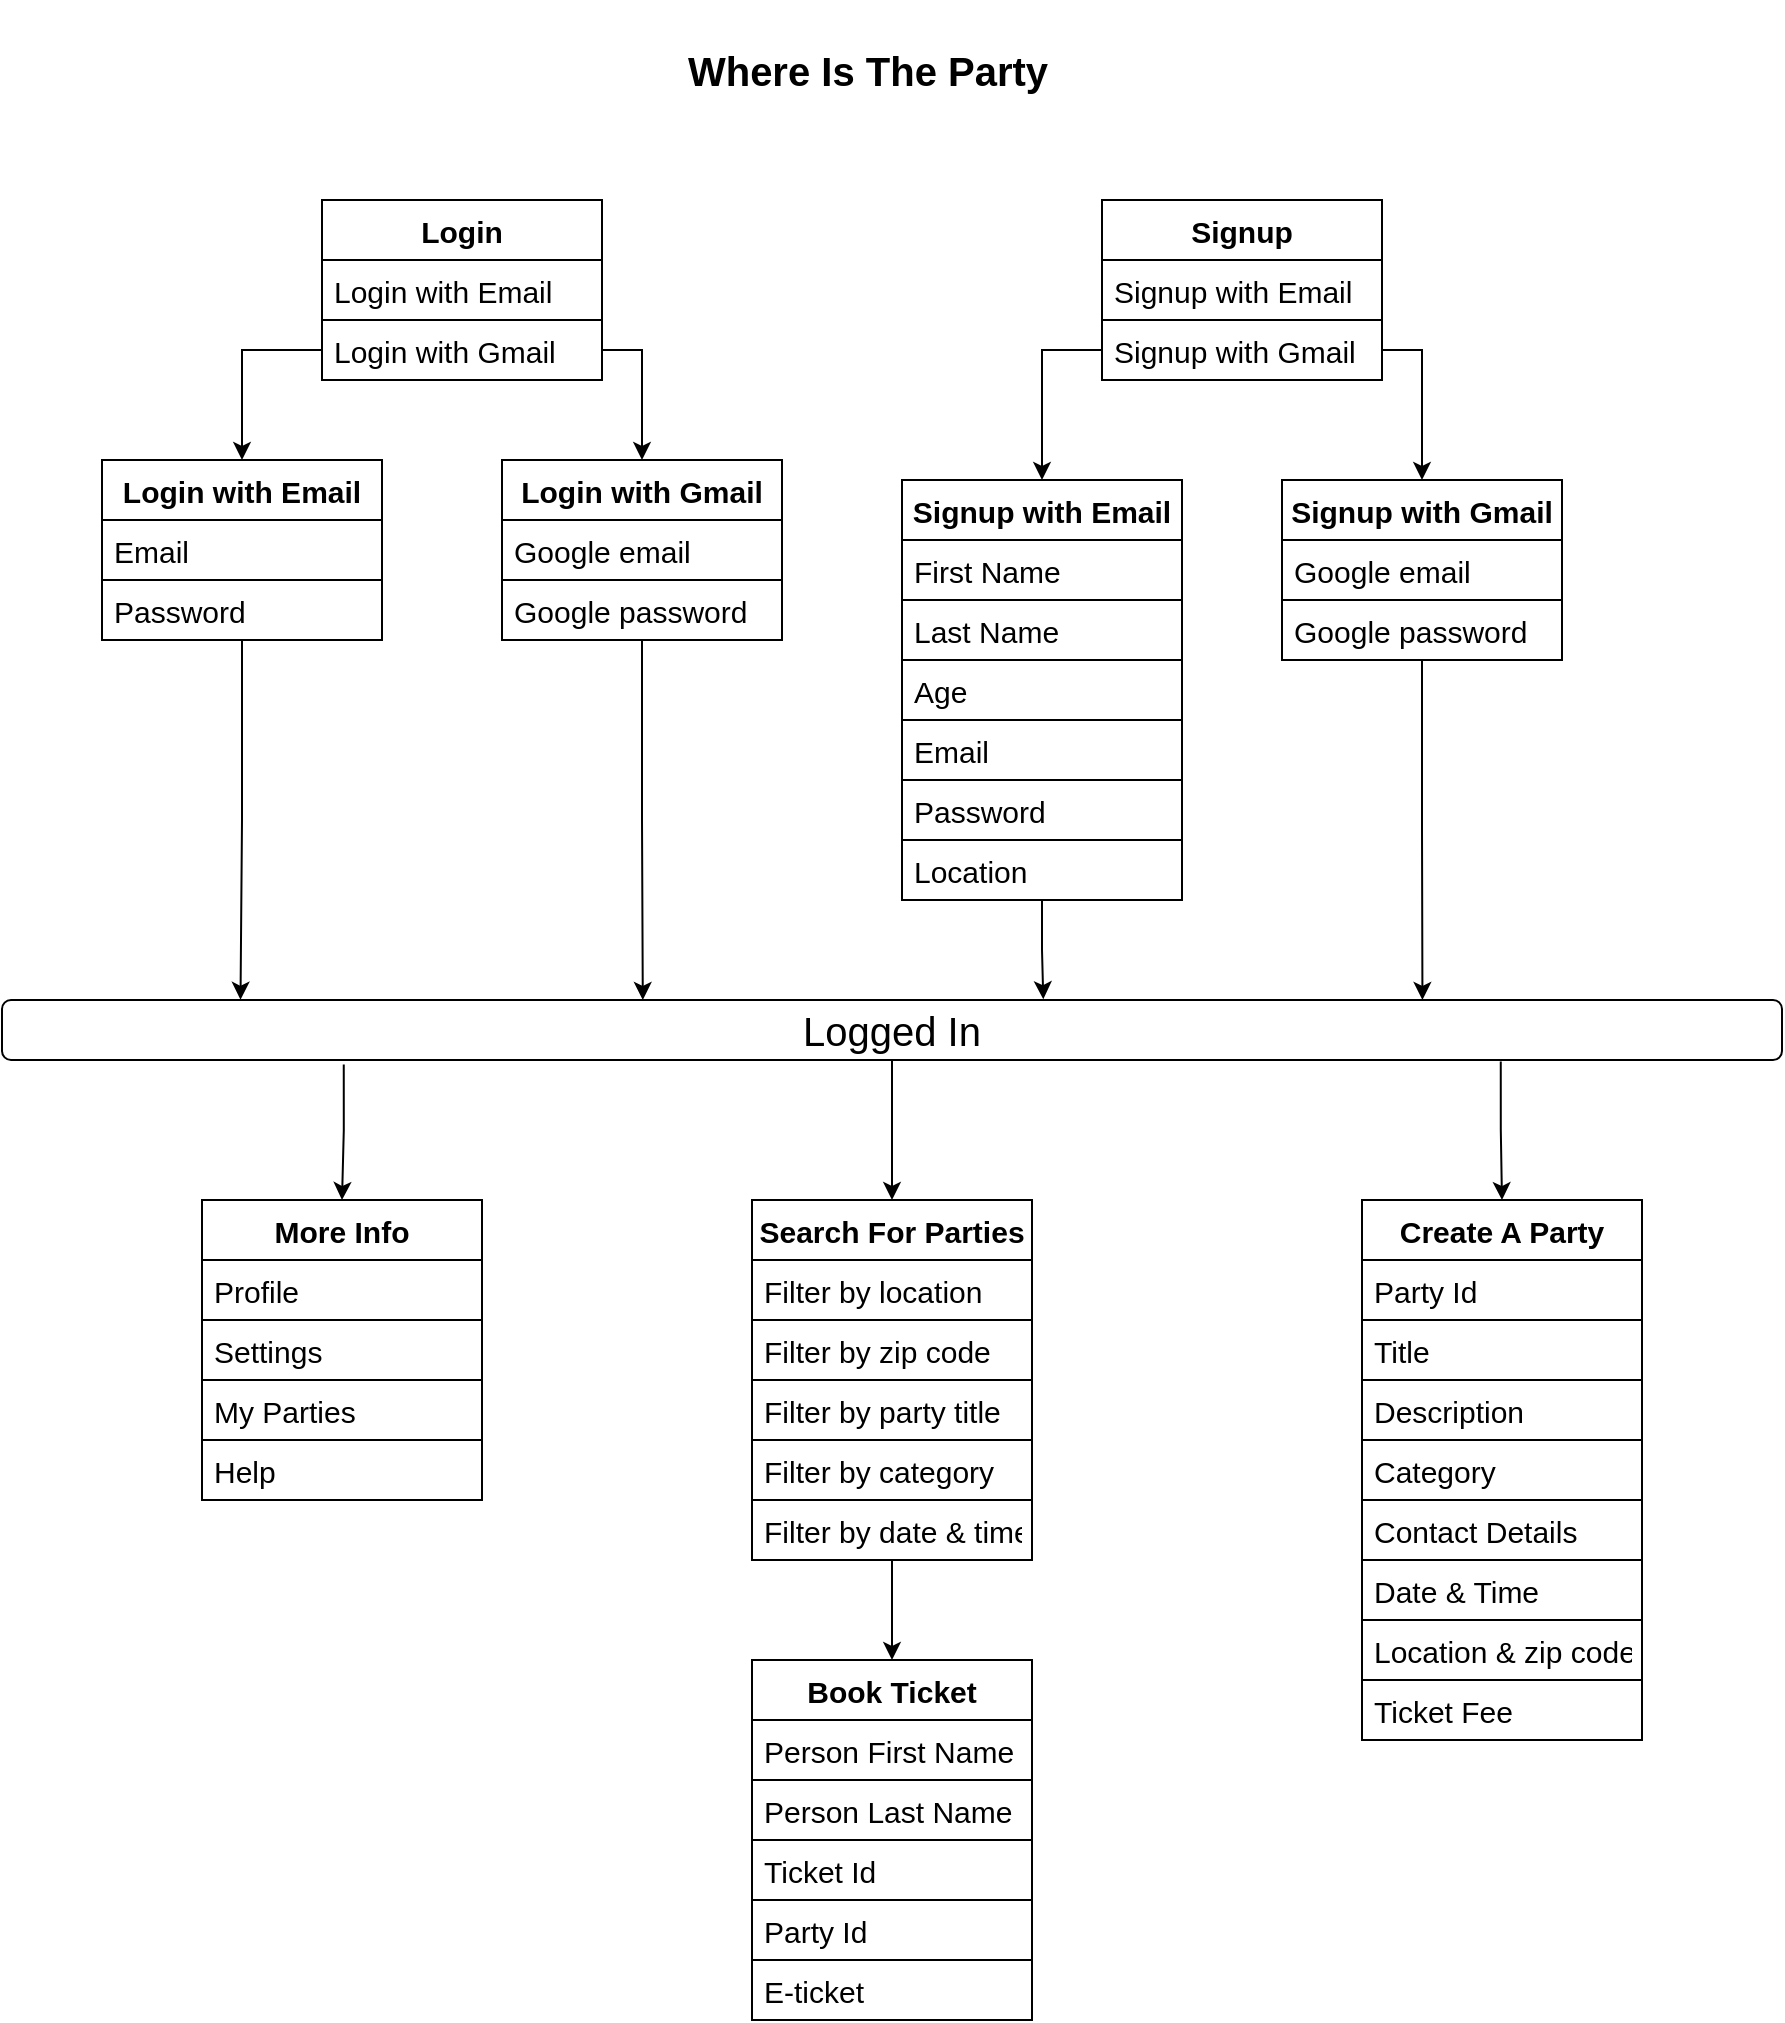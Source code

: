 <mxfile version="15.6.6" type="device"><diagram id="OU3cLJu--vtdfFTJeF0t" name="Page-1"><mxGraphModel dx="1507" dy="780" grid="1" gridSize="10" guides="1" tooltips="1" connect="1" arrows="1" fold="1" page="1" pageScale="1" pageWidth="827" pageHeight="1169" math="0" shadow="0"><root><mxCell id="0"/><mxCell id="1" parent="0"/><mxCell id="zeDaj5FMeSgA9EIlQCqM-1" value="&lt;b style=&quot;font-size: 20px;&quot;&gt;&lt;font style=&quot;font-size: 20px;&quot;&gt;Where Is The Party&lt;/font&gt;&lt;/b&gt;" style="text;html=1;strokeColor=none;fillColor=none;align=center;verticalAlign=middle;whiteSpace=wrap;rounded=0;fontColor=default;fontSize=20;" vertex="1" parent="1"><mxGeometry x="370" y="90" width="206" height="70" as="geometry"/></mxCell><mxCell id="zeDaj5FMeSgA9EIlQCqM-3" value="Login" style="swimlane;fontStyle=1;childLayout=stackLayout;horizontal=1;startSize=30;horizontalStack=0;resizeParent=1;resizeParentMax=0;resizeLast=0;collapsible=1;marginBottom=0;fontSize=15;fontColor=default;fillColor=default;strokeColor=default;" vertex="1" parent="1"><mxGeometry x="200" y="190" width="140" height="90" as="geometry"/></mxCell><mxCell id="zeDaj5FMeSgA9EIlQCqM-4" value="Login with Email" style="text;strokeColor=default;fillColor=default;align=left;verticalAlign=middle;spacingLeft=4;spacingRight=4;overflow=hidden;points=[[0,0.5],[1,0.5]];portConstraint=eastwest;rotatable=0;fontSize=15;fontColor=default;" vertex="1" parent="zeDaj5FMeSgA9EIlQCqM-3"><mxGeometry y="30" width="140" height="30" as="geometry"/></mxCell><mxCell id="zeDaj5FMeSgA9EIlQCqM-5" value="Login with Gmail" style="text;strokeColor=default;fillColor=default;align=left;verticalAlign=middle;spacingLeft=4;spacingRight=4;overflow=hidden;points=[[0,0.5],[1,0.5]];portConstraint=eastwest;rotatable=0;fontSize=15;fontColor=default;" vertex="1" parent="zeDaj5FMeSgA9EIlQCqM-3"><mxGeometry y="60" width="140" height="30" as="geometry"/></mxCell><mxCell id="zeDaj5FMeSgA9EIlQCqM-20" value="Signup" style="swimlane;fontStyle=1;childLayout=stackLayout;horizontal=1;startSize=30;horizontalStack=0;resizeParent=1;resizeParentMax=0;resizeLast=0;collapsible=1;marginBottom=0;fontSize=15;fontColor=default;fillColor=default;strokeColor=default;" vertex="1" parent="1"><mxGeometry x="590" y="190" width="140" height="90" as="geometry"/></mxCell><mxCell id="zeDaj5FMeSgA9EIlQCqM-21" value="Signup with Email" style="text;strokeColor=default;fillColor=default;align=left;verticalAlign=middle;spacingLeft=4;spacingRight=4;overflow=hidden;points=[[0,0.5],[1,0.5]];portConstraint=eastwest;rotatable=0;fontSize=15;fontColor=default;" vertex="1" parent="zeDaj5FMeSgA9EIlQCqM-20"><mxGeometry y="30" width="140" height="30" as="geometry"/></mxCell><mxCell id="zeDaj5FMeSgA9EIlQCqM-22" value="Signup with Gmail" style="text;strokeColor=default;fillColor=default;align=left;verticalAlign=middle;spacingLeft=4;spacingRight=4;overflow=hidden;points=[[0,0.5],[1,0.5]];portConstraint=eastwest;rotatable=0;fontSize=15;fontColor=default;" vertex="1" parent="zeDaj5FMeSgA9EIlQCqM-20"><mxGeometry y="60" width="140" height="30" as="geometry"/></mxCell><mxCell id="zeDaj5FMeSgA9EIlQCqM-93" style="edgeStyle=orthogonalEdgeStyle;rounded=0;orthogonalLoop=1;jettySize=auto;html=1;exitX=0.5;exitY=1;exitDx=0;exitDy=0;entryX=0.134;entryY=-0.004;entryDx=0;entryDy=0;entryPerimeter=0;labelBackgroundColor=default;fontSize=20;fontColor=default;strokeColor=default;fillColor=default;" edge="1" parent="1" source="zeDaj5FMeSgA9EIlQCqM-38" target="zeDaj5FMeSgA9EIlQCqM-88"><mxGeometry relative="1" as="geometry"/></mxCell><mxCell id="zeDaj5FMeSgA9EIlQCqM-38" value="Login with Email" style="swimlane;fontStyle=1;childLayout=stackLayout;horizontal=1;startSize=30;horizontalStack=0;resizeParent=1;resizeParentMax=0;resizeLast=0;collapsible=1;marginBottom=0;fontSize=15;fontColor=default;fillColor=default;strokeColor=default;" vertex="1" parent="1"><mxGeometry x="90" y="320" width="140" height="90" as="geometry"/></mxCell><mxCell id="zeDaj5FMeSgA9EIlQCqM-42" value="Email" style="text;strokeColor=default;fillColor=default;align=left;verticalAlign=middle;spacingLeft=4;spacingRight=4;overflow=hidden;points=[[0,0.5],[1,0.5]];portConstraint=eastwest;rotatable=0;fontSize=15;fontColor=default;" vertex="1" parent="zeDaj5FMeSgA9EIlQCqM-38"><mxGeometry y="30" width="140" height="30" as="geometry"/></mxCell><mxCell id="zeDaj5FMeSgA9EIlQCqM-43" value="Password" style="text;strokeColor=default;fillColor=default;align=left;verticalAlign=middle;spacingLeft=4;spacingRight=4;overflow=hidden;points=[[0,0.5],[1,0.5]];portConstraint=eastwest;rotatable=0;fontSize=15;fontColor=default;" vertex="1" parent="zeDaj5FMeSgA9EIlQCqM-38"><mxGeometry y="60" width="140" height="30" as="geometry"/></mxCell><mxCell id="zeDaj5FMeSgA9EIlQCqM-90" style="edgeStyle=orthogonalEdgeStyle;rounded=0;orthogonalLoop=1;jettySize=auto;html=1;exitX=0.5;exitY=1;exitDx=0;exitDy=0;entryX=0.36;entryY=0;entryDx=0;entryDy=0;entryPerimeter=0;labelBackgroundColor=default;fontSize=20;fontColor=default;strokeColor=default;fillColor=default;" edge="1" parent="1" source="zeDaj5FMeSgA9EIlQCqM-45" target="zeDaj5FMeSgA9EIlQCqM-88"><mxGeometry relative="1" as="geometry"/></mxCell><mxCell id="zeDaj5FMeSgA9EIlQCqM-45" value="Login with Gmail" style="swimlane;fontStyle=1;childLayout=stackLayout;horizontal=1;startSize=30;horizontalStack=0;resizeParent=1;resizeParentMax=0;resizeLast=0;collapsible=1;marginBottom=0;fontSize=15;fontColor=default;fillColor=default;strokeColor=default;" vertex="1" parent="1"><mxGeometry x="290" y="320" width="140" height="90" as="geometry"/></mxCell><mxCell id="zeDaj5FMeSgA9EIlQCqM-46" value="Google email" style="text;strokeColor=default;fillColor=default;align=left;verticalAlign=middle;spacingLeft=4;spacingRight=4;overflow=hidden;points=[[0,0.5],[1,0.5]];portConstraint=eastwest;rotatable=0;fontSize=15;fontColor=default;" vertex="1" parent="zeDaj5FMeSgA9EIlQCqM-45"><mxGeometry y="30" width="140" height="30" as="geometry"/></mxCell><mxCell id="zeDaj5FMeSgA9EIlQCqM-47" value="Google password" style="text;strokeColor=default;fillColor=default;align=left;verticalAlign=middle;spacingLeft=4;spacingRight=4;overflow=hidden;points=[[0,0.5],[1,0.5]];portConstraint=eastwest;rotatable=0;fontSize=15;fontColor=default;" vertex="1" parent="zeDaj5FMeSgA9EIlQCqM-45"><mxGeometry y="60" width="140" height="30" as="geometry"/></mxCell><mxCell id="zeDaj5FMeSgA9EIlQCqM-48" style="edgeStyle=orthogonalEdgeStyle;rounded=0;orthogonalLoop=1;jettySize=auto;html=1;exitX=0;exitY=0.5;exitDx=0;exitDy=0;entryX=0.5;entryY=0;entryDx=0;entryDy=0;labelBackgroundColor=default;fontSize=15;fontColor=default;strokeColor=default;fillColor=default;" edge="1" parent="1" source="zeDaj5FMeSgA9EIlQCqM-5" target="zeDaj5FMeSgA9EIlQCqM-38"><mxGeometry relative="1" as="geometry"/></mxCell><mxCell id="zeDaj5FMeSgA9EIlQCqM-49" style="edgeStyle=orthogonalEdgeStyle;rounded=0;orthogonalLoop=1;jettySize=auto;html=1;exitX=1;exitY=0.5;exitDx=0;exitDy=0;entryX=0.5;entryY=0;entryDx=0;entryDy=0;labelBackgroundColor=default;fontSize=15;fontColor=default;strokeColor=default;fillColor=default;" edge="1" parent="1" source="zeDaj5FMeSgA9EIlQCqM-5" target="zeDaj5FMeSgA9EIlQCqM-45"><mxGeometry relative="1" as="geometry"/></mxCell><mxCell id="zeDaj5FMeSgA9EIlQCqM-50" style="edgeStyle=orthogonalEdgeStyle;rounded=0;orthogonalLoop=1;jettySize=auto;html=1;exitX=0;exitY=0.5;exitDx=0;exitDy=0;labelBackgroundColor=default;fontSize=15;fontColor=default;strokeColor=default;entryX=0.5;entryY=0;entryDx=0;entryDy=0;fillColor=default;" edge="1" parent="1" source="zeDaj5FMeSgA9EIlQCqM-22" target="zeDaj5FMeSgA9EIlQCqM-52"><mxGeometry relative="1" as="geometry"><mxPoint x="560" y="330" as="targetPoint"/></mxGeometry></mxCell><mxCell id="zeDaj5FMeSgA9EIlQCqM-51" style="edgeStyle=orthogonalEdgeStyle;rounded=0;orthogonalLoop=1;jettySize=auto;html=1;exitX=1;exitY=0.5;exitDx=0;exitDy=0;entryX=0.5;entryY=0;entryDx=0;entryDy=0;labelBackgroundColor=default;fontSize=15;fontColor=default;strokeColor=default;fillColor=default;" edge="1" parent="1" source="zeDaj5FMeSgA9EIlQCqM-22" target="zeDaj5FMeSgA9EIlQCqM-59"><mxGeometry relative="1" as="geometry"><mxPoint x="760" y="330" as="targetPoint"/></mxGeometry></mxCell><mxCell id="zeDaj5FMeSgA9EIlQCqM-91" style="edgeStyle=orthogonalEdgeStyle;rounded=0;orthogonalLoop=1;jettySize=auto;html=1;exitX=0.5;exitY=1;exitDx=0;exitDy=0;entryX=0.585;entryY=-0.013;entryDx=0;entryDy=0;entryPerimeter=0;labelBackgroundColor=default;fontSize=20;fontColor=default;strokeColor=default;fillColor=default;" edge="1" parent="1" source="zeDaj5FMeSgA9EIlQCqM-52" target="zeDaj5FMeSgA9EIlQCqM-88"><mxGeometry relative="1" as="geometry"/></mxCell><mxCell id="zeDaj5FMeSgA9EIlQCqM-52" value="Signup with Email" style="swimlane;fontStyle=1;childLayout=stackLayout;horizontal=1;startSize=30;horizontalStack=0;resizeParent=1;resizeParentMax=0;resizeLast=0;collapsible=1;marginBottom=0;fontSize=15;fontColor=default;fillColor=default;strokeColor=default;" vertex="1" parent="1"><mxGeometry x="490" y="330" width="140" height="210" as="geometry"/></mxCell><mxCell id="zeDaj5FMeSgA9EIlQCqM-53" value="First Name" style="text;strokeColor=default;fillColor=default;align=left;verticalAlign=middle;spacingLeft=4;spacingRight=4;overflow=hidden;points=[[0,0.5],[1,0.5]];portConstraint=eastwest;rotatable=0;fontSize=15;fontColor=default;" vertex="1" parent="zeDaj5FMeSgA9EIlQCqM-52"><mxGeometry y="30" width="140" height="30" as="geometry"/></mxCell><mxCell id="zeDaj5FMeSgA9EIlQCqM-54" value="Last Name" style="text;strokeColor=default;fillColor=default;align=left;verticalAlign=middle;spacingLeft=4;spacingRight=4;overflow=hidden;points=[[0,0.5],[1,0.5]];portConstraint=eastwest;rotatable=0;fontSize=15;fontColor=default;" vertex="1" parent="zeDaj5FMeSgA9EIlQCqM-52"><mxGeometry y="60" width="140" height="30" as="geometry"/></mxCell><mxCell id="zeDaj5FMeSgA9EIlQCqM-55" value="Age" style="text;strokeColor=default;fillColor=default;align=left;verticalAlign=middle;spacingLeft=4;spacingRight=4;overflow=hidden;points=[[0,0.5],[1,0.5]];portConstraint=eastwest;rotatable=0;fontSize=15;fontColor=default;" vertex="1" parent="zeDaj5FMeSgA9EIlQCqM-52"><mxGeometry y="90" width="140" height="30" as="geometry"/></mxCell><mxCell id="zeDaj5FMeSgA9EIlQCqM-56" value="Email" style="text;strokeColor=default;fillColor=default;align=left;verticalAlign=middle;spacingLeft=4;spacingRight=4;overflow=hidden;points=[[0,0.5],[1,0.5]];portConstraint=eastwest;rotatable=0;fontSize=15;fontColor=default;" vertex="1" parent="zeDaj5FMeSgA9EIlQCqM-52"><mxGeometry y="120" width="140" height="30" as="geometry"/></mxCell><mxCell id="zeDaj5FMeSgA9EIlQCqM-58" value="Password" style="text;strokeColor=default;fillColor=default;align=left;verticalAlign=middle;spacingLeft=4;spacingRight=4;overflow=hidden;points=[[0,0.5],[1,0.5]];portConstraint=eastwest;rotatable=0;fontSize=15;fontColor=default;" vertex="1" parent="zeDaj5FMeSgA9EIlQCqM-52"><mxGeometry y="150" width="140" height="30" as="geometry"/></mxCell><mxCell id="zeDaj5FMeSgA9EIlQCqM-57" value="Location" style="text;strokeColor=default;fillColor=default;align=left;verticalAlign=middle;spacingLeft=4;spacingRight=4;overflow=hidden;points=[[0,0.5],[1,0.5]];portConstraint=eastwest;rotatable=0;fontSize=15;fontColor=default;" vertex="1" parent="zeDaj5FMeSgA9EIlQCqM-52"><mxGeometry y="180" width="140" height="30" as="geometry"/></mxCell><mxCell id="zeDaj5FMeSgA9EIlQCqM-92" style="edgeStyle=orthogonalEdgeStyle;rounded=0;orthogonalLoop=1;jettySize=auto;html=1;exitX=0.5;exitY=1;exitDx=0;exitDy=0;entryX=0.798;entryY=0;entryDx=0;entryDy=0;entryPerimeter=0;labelBackgroundColor=default;fontSize=20;fontColor=default;strokeColor=default;fillColor=default;" edge="1" parent="1" source="zeDaj5FMeSgA9EIlQCqM-59" target="zeDaj5FMeSgA9EIlQCqM-88"><mxGeometry relative="1" as="geometry"/></mxCell><mxCell id="zeDaj5FMeSgA9EIlQCqM-59" value="Signup with Gmail" style="swimlane;fontStyle=1;childLayout=stackLayout;horizontal=1;startSize=30;horizontalStack=0;resizeParent=1;resizeParentMax=0;resizeLast=0;collapsible=1;marginBottom=0;fontSize=15;fontColor=default;fillColor=default;strokeColor=default;" vertex="1" parent="1"><mxGeometry x="680" y="330" width="140" height="90" as="geometry"/></mxCell><mxCell id="zeDaj5FMeSgA9EIlQCqM-60" value="Google email" style="text;strokeColor=default;fillColor=default;align=left;verticalAlign=middle;spacingLeft=4;spacingRight=4;overflow=hidden;points=[[0,0.5],[1,0.5]];portConstraint=eastwest;rotatable=0;fontSize=15;fontColor=default;" vertex="1" parent="zeDaj5FMeSgA9EIlQCqM-59"><mxGeometry y="30" width="140" height="30" as="geometry"/></mxCell><mxCell id="zeDaj5FMeSgA9EIlQCqM-61" value="Google password" style="text;strokeColor=default;fillColor=default;align=left;verticalAlign=middle;spacingLeft=4;spacingRight=4;overflow=hidden;points=[[0,0.5],[1,0.5]];portConstraint=eastwest;rotatable=0;fontSize=15;fontColor=default;" vertex="1" parent="zeDaj5FMeSgA9EIlQCqM-59"><mxGeometry y="60" width="140" height="30" as="geometry"/></mxCell><mxCell id="zeDaj5FMeSgA9EIlQCqM-107" style="edgeStyle=orthogonalEdgeStyle;rounded=0;orthogonalLoop=1;jettySize=auto;html=1;entryX=0.5;entryY=0;entryDx=0;entryDy=0;labelBackgroundColor=default;fontSize=20;fontColor=default;strokeColor=default;fillColor=default;" edge="1" parent="1" source="zeDaj5FMeSgA9EIlQCqM-63" target="zeDaj5FMeSgA9EIlQCqM-98"><mxGeometry relative="1" as="geometry"/></mxCell><mxCell id="zeDaj5FMeSgA9EIlQCqM-63" value="Search For Parties" style="swimlane;fontStyle=1;childLayout=stackLayout;horizontal=1;startSize=30;horizontalStack=0;resizeParent=1;resizeParentMax=0;resizeLast=0;collapsible=1;marginBottom=0;fontSize=15;fontColor=default;fillColor=default;strokeColor=default;" vertex="1" parent="1"><mxGeometry x="415" y="690" width="140" height="180" as="geometry"/></mxCell><mxCell id="zeDaj5FMeSgA9EIlQCqM-64" value="Filter by location" style="text;strokeColor=default;fillColor=default;align=left;verticalAlign=middle;spacingLeft=4;spacingRight=4;overflow=hidden;points=[[0,0.5],[1,0.5]];portConstraint=eastwest;rotatable=0;fontSize=15;fontColor=default;" vertex="1" parent="zeDaj5FMeSgA9EIlQCqM-63"><mxGeometry y="30" width="140" height="30" as="geometry"/></mxCell><mxCell id="zeDaj5FMeSgA9EIlQCqM-65" value="Filter by zip code" style="text;strokeColor=default;fillColor=default;align=left;verticalAlign=middle;spacingLeft=4;spacingRight=4;overflow=hidden;points=[[0,0.5],[1,0.5]];portConstraint=eastwest;rotatable=0;fontSize=15;fontColor=default;" vertex="1" parent="zeDaj5FMeSgA9EIlQCqM-63"><mxGeometry y="60" width="140" height="30" as="geometry"/></mxCell><mxCell id="zeDaj5FMeSgA9EIlQCqM-67" value="Filter by party title" style="text;strokeColor=default;fillColor=default;align=left;verticalAlign=middle;spacingLeft=4;spacingRight=4;overflow=hidden;points=[[0,0.5],[1,0.5]];portConstraint=eastwest;rotatable=0;fontSize=15;fontColor=default;" vertex="1" parent="zeDaj5FMeSgA9EIlQCqM-63"><mxGeometry y="90" width="140" height="30" as="geometry"/></mxCell><mxCell id="zeDaj5FMeSgA9EIlQCqM-66" value="Filter by category" style="text;strokeColor=default;fillColor=default;align=left;verticalAlign=middle;spacingLeft=4;spacingRight=4;overflow=hidden;points=[[0,0.5],[1,0.5]];portConstraint=eastwest;rotatable=0;fontSize=15;fontColor=default;" vertex="1" parent="zeDaj5FMeSgA9EIlQCqM-63"><mxGeometry y="120" width="140" height="30" as="geometry"/></mxCell><mxCell id="zeDaj5FMeSgA9EIlQCqM-68" value="Filter by date &amp; time" style="text;strokeColor=default;fillColor=default;align=left;verticalAlign=middle;spacingLeft=4;spacingRight=4;overflow=hidden;points=[[0,0.5],[1,0.5]];portConstraint=eastwest;rotatable=0;fontSize=15;fontColor=default;" vertex="1" parent="zeDaj5FMeSgA9EIlQCqM-63"><mxGeometry y="150" width="140" height="30" as="geometry"/></mxCell><mxCell id="zeDaj5FMeSgA9EIlQCqM-72" value="Create A Party" style="swimlane;fontStyle=1;childLayout=stackLayout;horizontal=1;startSize=30;horizontalStack=0;resizeParent=1;resizeParentMax=0;resizeLast=0;collapsible=1;marginBottom=0;fontSize=15;fontColor=default;fillColor=default;strokeColor=default;" vertex="1" parent="1"><mxGeometry x="720" y="690" width="140" height="270" as="geometry"/></mxCell><mxCell id="zeDaj5FMeSgA9EIlQCqM-105" value="Party Id" style="text;strokeColor=default;fillColor=default;align=left;verticalAlign=middle;spacingLeft=4;spacingRight=4;overflow=hidden;points=[[0,0.5],[1,0.5]];portConstraint=eastwest;rotatable=0;fontSize=15;fontColor=default;" vertex="1" parent="zeDaj5FMeSgA9EIlQCqM-72"><mxGeometry y="30" width="140" height="30" as="geometry"/></mxCell><mxCell id="zeDaj5FMeSgA9EIlQCqM-73" value="Title" style="text;strokeColor=default;fillColor=default;align=left;verticalAlign=middle;spacingLeft=4;spacingRight=4;overflow=hidden;points=[[0,0.5],[1,0.5]];portConstraint=eastwest;rotatable=0;fontSize=15;fontColor=default;" vertex="1" parent="zeDaj5FMeSgA9EIlQCqM-72"><mxGeometry y="60" width="140" height="30" as="geometry"/></mxCell><mxCell id="zeDaj5FMeSgA9EIlQCqM-74" value="Description" style="text;strokeColor=default;fillColor=default;align=left;verticalAlign=middle;spacingLeft=4;spacingRight=4;overflow=hidden;points=[[0,0.5],[1,0.5]];portConstraint=eastwest;rotatable=0;fontSize=15;fontColor=default;" vertex="1" parent="zeDaj5FMeSgA9EIlQCqM-72"><mxGeometry y="90" width="140" height="30" as="geometry"/></mxCell><mxCell id="zeDaj5FMeSgA9EIlQCqM-76" value="Category" style="text;strokeColor=default;fillColor=default;align=left;verticalAlign=middle;spacingLeft=4;spacingRight=4;overflow=hidden;points=[[0,0.5],[1,0.5]];portConstraint=eastwest;rotatable=0;fontSize=15;fontColor=default;" vertex="1" parent="zeDaj5FMeSgA9EIlQCqM-72"><mxGeometry y="120" width="140" height="30" as="geometry"/></mxCell><mxCell id="zeDaj5FMeSgA9EIlQCqM-80" value="Contact Details" style="text;strokeColor=default;fillColor=default;align=left;verticalAlign=middle;spacingLeft=4;spacingRight=4;overflow=hidden;points=[[0,0.5],[1,0.5]];portConstraint=eastwest;rotatable=0;fontSize=15;fontColor=default;" vertex="1" parent="zeDaj5FMeSgA9EIlQCqM-72"><mxGeometry y="150" width="140" height="30" as="geometry"/></mxCell><mxCell id="zeDaj5FMeSgA9EIlQCqM-78" value="Date &amp; Time" style="text;strokeColor=default;fillColor=default;align=left;verticalAlign=middle;spacingLeft=4;spacingRight=4;overflow=hidden;points=[[0,0.5],[1,0.5]];portConstraint=eastwest;rotatable=0;fontSize=15;fontColor=default;" vertex="1" parent="zeDaj5FMeSgA9EIlQCqM-72"><mxGeometry y="180" width="140" height="30" as="geometry"/></mxCell><mxCell id="zeDaj5FMeSgA9EIlQCqM-79" value="Location &amp; zip code" style="text;strokeColor=default;fillColor=default;align=left;verticalAlign=middle;spacingLeft=4;spacingRight=4;overflow=hidden;points=[[0,0.5],[1,0.5]];portConstraint=eastwest;rotatable=0;fontSize=15;fontColor=default;" vertex="1" parent="zeDaj5FMeSgA9EIlQCqM-72"><mxGeometry y="210" width="140" height="30" as="geometry"/></mxCell><mxCell id="zeDaj5FMeSgA9EIlQCqM-75" value="Ticket Fee" style="text;strokeColor=default;fillColor=default;align=left;verticalAlign=middle;spacingLeft=4;spacingRight=4;overflow=hidden;points=[[0,0.5],[1,0.5]];portConstraint=eastwest;rotatable=0;fontSize=15;fontColor=default;" vertex="1" parent="zeDaj5FMeSgA9EIlQCqM-72"><mxGeometry y="240" width="140" height="30" as="geometry"/></mxCell><mxCell id="zeDaj5FMeSgA9EIlQCqM-82" value="More Info" style="swimlane;fontStyle=1;childLayout=stackLayout;horizontal=1;startSize=30;horizontalStack=0;resizeParent=1;resizeParentMax=0;resizeLast=0;collapsible=1;marginBottom=0;fontSize=15;fontColor=default;fillColor=default;strokeColor=default;" vertex="1" parent="1"><mxGeometry x="140" y="690" width="140" height="150" as="geometry"/></mxCell><mxCell id="zeDaj5FMeSgA9EIlQCqM-83" value="Profile" style="text;strokeColor=default;fillColor=default;align=left;verticalAlign=middle;spacingLeft=4;spacingRight=4;overflow=hidden;points=[[0,0.5],[1,0.5]];portConstraint=eastwest;rotatable=0;fontSize=15;fontColor=default;" vertex="1" parent="zeDaj5FMeSgA9EIlQCqM-82"><mxGeometry y="30" width="140" height="30" as="geometry"/></mxCell><mxCell id="zeDaj5FMeSgA9EIlQCqM-84" value="Settings" style="text;strokeColor=default;fillColor=default;align=left;verticalAlign=middle;spacingLeft=4;spacingRight=4;overflow=hidden;points=[[0,0.5],[1,0.5]];portConstraint=eastwest;rotatable=0;fontSize=15;fontColor=default;" vertex="1" parent="zeDaj5FMeSgA9EIlQCqM-82"><mxGeometry y="60" width="140" height="30" as="geometry"/></mxCell><mxCell id="zeDaj5FMeSgA9EIlQCqM-85" value="My Parties" style="text;strokeColor=default;fillColor=default;align=left;verticalAlign=middle;spacingLeft=4;spacingRight=4;overflow=hidden;points=[[0,0.5],[1,0.5]];portConstraint=eastwest;rotatable=0;fontSize=15;fontColor=default;" vertex="1" parent="zeDaj5FMeSgA9EIlQCqM-82"><mxGeometry y="90" width="140" height="30" as="geometry"/></mxCell><mxCell id="zeDaj5FMeSgA9EIlQCqM-86" value="Help" style="text;strokeColor=default;fillColor=default;align=left;verticalAlign=middle;spacingLeft=4;spacingRight=4;overflow=hidden;points=[[0,0.5],[1,0.5]];portConstraint=eastwest;rotatable=0;fontSize=15;fontColor=default;" vertex="1" parent="zeDaj5FMeSgA9EIlQCqM-82"><mxGeometry y="120" width="140" height="30" as="geometry"/></mxCell><mxCell id="zeDaj5FMeSgA9EIlQCqM-94" style="edgeStyle=orthogonalEdgeStyle;rounded=0;orthogonalLoop=1;jettySize=auto;html=1;exitX=0.192;exitY=1.074;exitDx=0;exitDy=0;labelBackgroundColor=default;fontSize=20;fontColor=default;strokeColor=default;fillColor=default;exitPerimeter=0;" edge="1" parent="1" source="zeDaj5FMeSgA9EIlQCqM-88" target="zeDaj5FMeSgA9EIlQCqM-82"><mxGeometry relative="1" as="geometry"/></mxCell><mxCell id="zeDaj5FMeSgA9EIlQCqM-95" style="edgeStyle=orthogonalEdgeStyle;rounded=0;orthogonalLoop=1;jettySize=auto;html=1;exitX=0.5;exitY=1;exitDx=0;exitDy=0;entryX=0.5;entryY=0;entryDx=0;entryDy=0;labelBackgroundColor=default;fontSize=20;fontColor=default;strokeColor=default;fillColor=default;" edge="1" parent="1" source="zeDaj5FMeSgA9EIlQCqM-88" target="zeDaj5FMeSgA9EIlQCqM-63"><mxGeometry relative="1" as="geometry"/></mxCell><mxCell id="zeDaj5FMeSgA9EIlQCqM-96" style="edgeStyle=orthogonalEdgeStyle;rounded=0;orthogonalLoop=1;jettySize=auto;html=1;exitX=0.842;exitY=1.026;exitDx=0;exitDy=0;entryX=0.5;entryY=0;entryDx=0;entryDy=0;labelBackgroundColor=default;fontSize=20;fontColor=default;strokeColor=default;fillColor=default;exitPerimeter=0;" edge="1" parent="1" source="zeDaj5FMeSgA9EIlQCqM-88" target="zeDaj5FMeSgA9EIlQCqM-72"><mxGeometry relative="1" as="geometry"/></mxCell><mxCell id="zeDaj5FMeSgA9EIlQCqM-88" value="Logged In" style="rounded=1;whiteSpace=wrap;html=1;fontSize=20;fillColor=default;strokeColor=default;fontColor=default;" vertex="1" parent="1"><mxGeometry x="40" y="590" width="890" height="30" as="geometry"/></mxCell><mxCell id="zeDaj5FMeSgA9EIlQCqM-98" value="Book Ticket" style="swimlane;fontStyle=1;childLayout=stackLayout;horizontal=1;startSize=30;horizontalStack=0;resizeParent=1;resizeParentMax=0;resizeLast=0;collapsible=1;marginBottom=0;fontSize=15;fontColor=default;fillColor=default;strokeColor=default;" vertex="1" parent="1"><mxGeometry x="415" y="920" width="140" height="180" as="geometry"/></mxCell><mxCell id="zeDaj5FMeSgA9EIlQCqM-99" value="Person First Name" style="text;strokeColor=default;fillColor=default;align=left;verticalAlign=middle;spacingLeft=4;spacingRight=4;overflow=hidden;points=[[0,0.5],[1,0.5]];portConstraint=eastwest;rotatable=0;fontSize=15;fontColor=default;" vertex="1" parent="zeDaj5FMeSgA9EIlQCqM-98"><mxGeometry y="30" width="140" height="30" as="geometry"/></mxCell><mxCell id="zeDaj5FMeSgA9EIlQCqM-100" value="Person Last Name" style="text;strokeColor=default;fillColor=default;align=left;verticalAlign=middle;spacingLeft=4;spacingRight=4;overflow=hidden;points=[[0,0.5],[1,0.5]];portConstraint=eastwest;rotatable=0;fontSize=15;fontColor=default;" vertex="1" parent="zeDaj5FMeSgA9EIlQCqM-98"><mxGeometry y="60" width="140" height="30" as="geometry"/></mxCell><mxCell id="zeDaj5FMeSgA9EIlQCqM-101" value="Ticket Id" style="text;strokeColor=default;fillColor=default;align=left;verticalAlign=middle;spacingLeft=4;spacingRight=4;overflow=hidden;points=[[0,0.5],[1,0.5]];portConstraint=eastwest;rotatable=0;fontSize=15;fontColor=default;" vertex="1" parent="zeDaj5FMeSgA9EIlQCqM-98"><mxGeometry y="90" width="140" height="30" as="geometry"/></mxCell><mxCell id="zeDaj5FMeSgA9EIlQCqM-106" value="Party Id" style="text;strokeColor=default;fillColor=default;align=left;verticalAlign=middle;spacingLeft=4;spacingRight=4;overflow=hidden;points=[[0,0.5],[1,0.5]];portConstraint=eastwest;rotatable=0;fontSize=15;fontColor=default;" vertex="1" parent="zeDaj5FMeSgA9EIlQCqM-98"><mxGeometry y="120" width="140" height="30" as="geometry"/></mxCell><mxCell id="zeDaj5FMeSgA9EIlQCqM-102" value="E-ticket" style="text;strokeColor=default;fillColor=default;align=left;verticalAlign=middle;spacingLeft=4;spacingRight=4;overflow=hidden;points=[[0,0.5],[1,0.5]];portConstraint=eastwest;rotatable=0;fontSize=15;fontColor=default;" vertex="1" parent="zeDaj5FMeSgA9EIlQCqM-98"><mxGeometry y="150" width="140" height="30" as="geometry"/></mxCell></root></mxGraphModel></diagram></mxfile>
